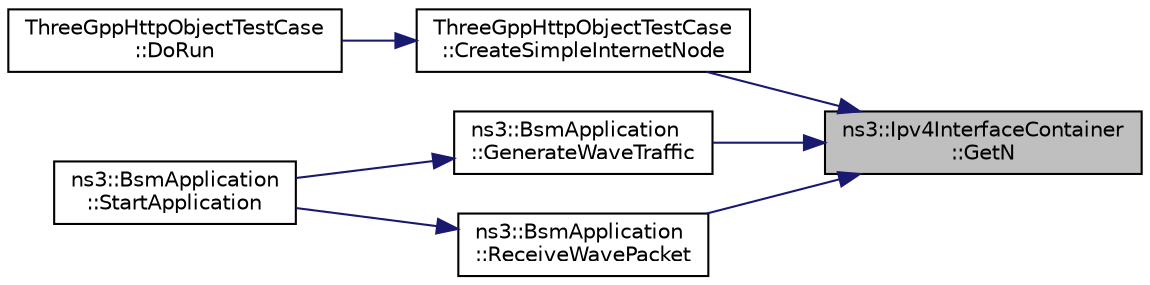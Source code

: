 digraph "ns3::Ipv4InterfaceContainer::GetN"
{
 // LATEX_PDF_SIZE
  edge [fontname="Helvetica",fontsize="10",labelfontname="Helvetica",labelfontsize="10"];
  node [fontname="Helvetica",fontsize="10",shape=record];
  rankdir="RL";
  Node1 [label="ns3::Ipv4InterfaceContainer\l::GetN",height=0.2,width=0.4,color="black", fillcolor="grey75", style="filled", fontcolor="black",tooltip=" "];
  Node1 -> Node2 [dir="back",color="midnightblue",fontsize="10",style="solid",fontname="Helvetica"];
  Node2 [label="ThreeGppHttpObjectTestCase\l::CreateSimpleInternetNode",height=0.2,width=0.4,color="black", fillcolor="white", style="filled",URL="$class_three_gpp_http_object_test_case.html#a8d61a770a47e18e6c1f0aa914828f1c5",tooltip="Creates a Node, complete with a TCP/IP stack and address assignment."];
  Node2 -> Node3 [dir="back",color="midnightblue",fontsize="10",style="solid",fontname="Helvetica"];
  Node3 [label="ThreeGppHttpObjectTestCase\l::DoRun",height=0.2,width=0.4,color="black", fillcolor="white", style="filled",URL="$class_three_gpp_http_object_test_case.html#a41234f035937ee1b044864f3db643b7d",tooltip="Implementation to actually run this TestCase."];
  Node1 -> Node4 [dir="back",color="midnightblue",fontsize="10",style="solid",fontname="Helvetica"];
  Node4 [label="ns3::BsmApplication\l::GenerateWaveTraffic",height=0.2,width=0.4,color="black", fillcolor="white", style="filled",URL="$classns3_1_1_bsm_application.html#a22a009e7512e5df69dd9b81f96d15f51",tooltip="Creates and transmits a WAVE BSM packet."];
  Node4 -> Node5 [dir="back",color="midnightblue",fontsize="10",style="solid",fontname="Helvetica"];
  Node5 [label="ns3::BsmApplication\l::StartApplication",height=0.2,width=0.4,color="black", fillcolor="white", style="filled",URL="$classns3_1_1_bsm_application.html#a2caf2e381d781dfde58e39f19a220523",tooltip="Called at time specified by Start."];
  Node1 -> Node6 [dir="back",color="midnightblue",fontsize="10",style="solid",fontname="Helvetica"];
  Node6 [label="ns3::BsmApplication\l::ReceiveWavePacket",height=0.2,width=0.4,color="black", fillcolor="white", style="filled",URL="$classns3_1_1_bsm_application.html#a554561257f6be190892532b80e7eeb81",tooltip="Receive a WAVE BSM packet."];
  Node6 -> Node5 [dir="back",color="midnightblue",fontsize="10",style="solid",fontname="Helvetica"];
}
